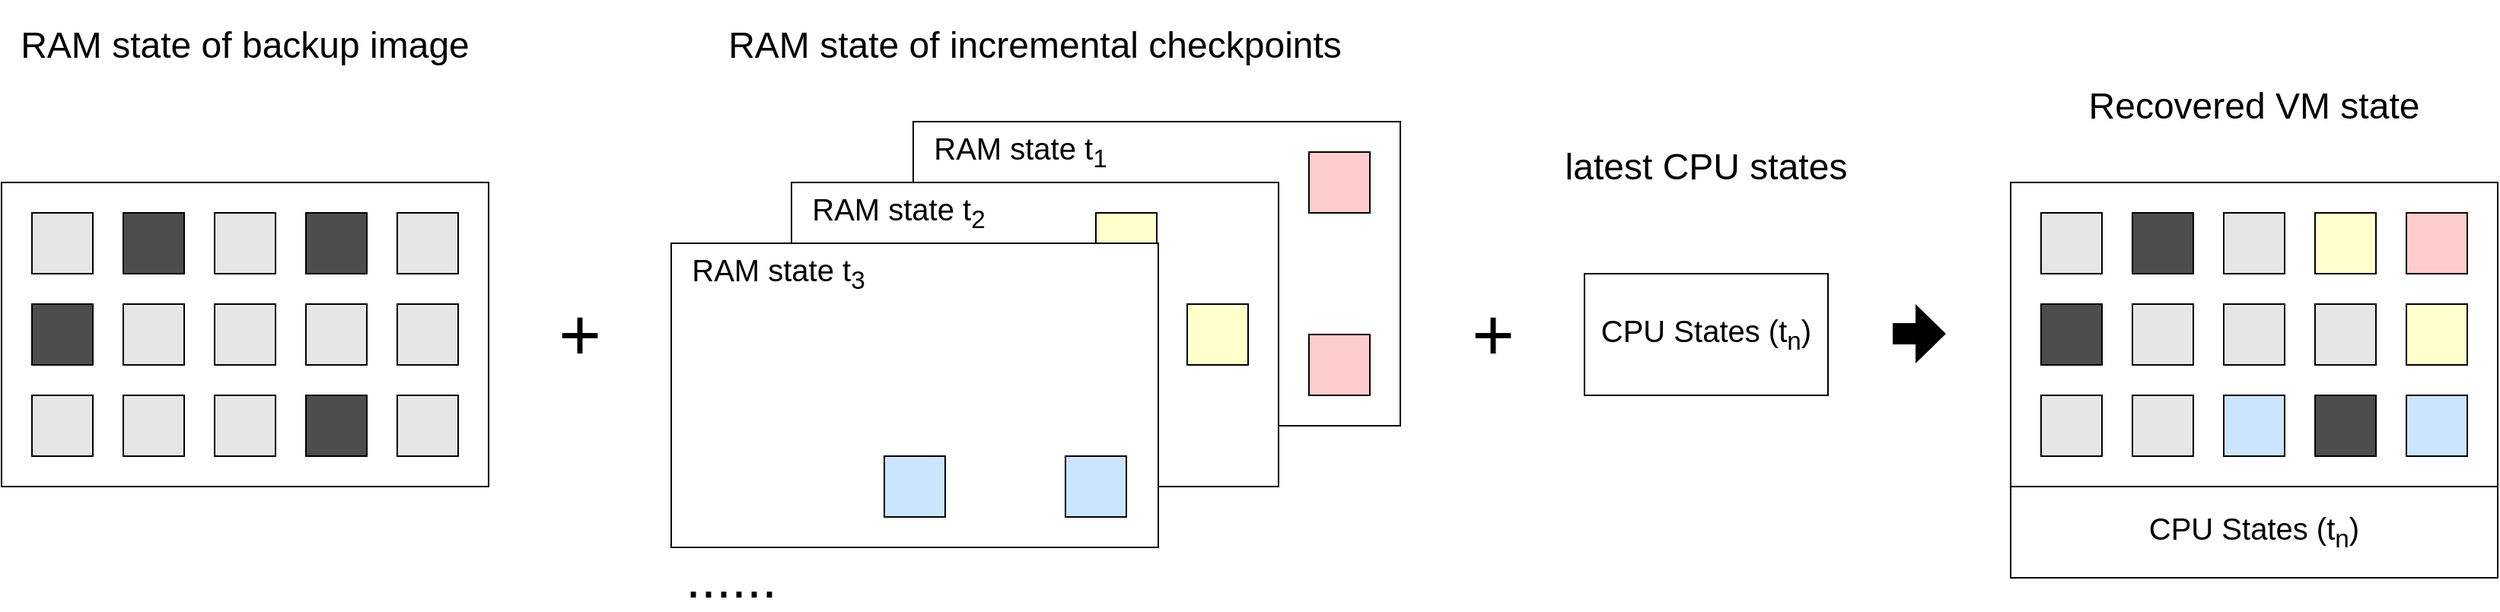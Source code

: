 <mxfile version="21.5.2" type="github">
  <diagram name="第 1 页" id="8ovNmg2u6S_Lj8ZdM1Zn">
    <mxGraphModel dx="2019" dy="-14" grid="1" gridSize="10" guides="1" tooltips="1" connect="1" arrows="1" fold="1" page="1" pageScale="1" pageWidth="827" pageHeight="1169" math="0" shadow="0">
      <root>
        <mxCell id="0" />
        <mxCell id="1" parent="0" />
        <mxCell id="AuYfVdGAeKyRkGSFQCJ4-7" value="" style="rounded=0;whiteSpace=wrap;html=1;" vertex="1" parent="1">
          <mxGeometry x="679" y="1720" width="320" height="200" as="geometry" />
        </mxCell>
        <mxCell id="AuYfVdGAeKyRkGSFQCJ4-8" value="" style="rounded=0;whiteSpace=wrap;html=1;fillColor=#FFCCCC;" vertex="1" parent="1">
          <mxGeometry x="939" y="1740" width="40" height="40" as="geometry" />
        </mxCell>
        <mxCell id="AuYfVdGAeKyRkGSFQCJ4-9" value="" style="rounded=0;whiteSpace=wrap;html=1;fillColor=#FFCCCC;" vertex="1" parent="1">
          <mxGeometry x="939" y="1860" width="40" height="40" as="geometry" />
        </mxCell>
        <mxCell id="AuYfVdGAeKyRkGSFQCJ4-10" value="&lt;font style=&quot;&quot;&gt;&lt;font style=&quot;font-size: 24px;&quot;&gt;RAM state of incremental checkpoints&lt;/font&gt;&lt;br&gt;&lt;/font&gt;" style="text;html=1;strokeColor=none;fillColor=none;align=center;verticalAlign=middle;whiteSpace=wrap;rounded=0;" vertex="1" parent="1">
          <mxGeometry x="539" y="1640" width="440" height="60" as="geometry" />
        </mxCell>
        <mxCell id="AuYfVdGAeKyRkGSFQCJ4-11" value="&lt;font style=&quot;font-size: 20px;&quot;&gt;RAM state&amp;nbsp;t&lt;sub&gt;1&lt;/sub&gt;&lt;/font&gt;" style="text;html=1;strokeColor=none;fillColor=none;align=center;verticalAlign=middle;whiteSpace=wrap;rounded=0;" vertex="1" parent="1">
          <mxGeometry x="680" y="1720" width="139" height="40" as="geometry" />
        </mxCell>
        <mxCell id="AuYfVdGAeKyRkGSFQCJ4-1" value="" style="rounded=0;whiteSpace=wrap;html=1;" vertex="1" parent="1">
          <mxGeometry x="599" y="1760" width="320" height="200" as="geometry" />
        </mxCell>
        <mxCell id="AuYfVdGAeKyRkGSFQCJ4-3" value="" style="rounded=0;whiteSpace=wrap;html=1;fillColor=#FFFFCC;" vertex="1" parent="1">
          <mxGeometry x="859" y="1840" width="40" height="40" as="geometry" />
        </mxCell>
        <mxCell id="AuYfVdGAeKyRkGSFQCJ4-4" value="" style="rounded=0;whiteSpace=wrap;html=1;fillColor=#FFFFCC;" vertex="1" parent="1">
          <mxGeometry x="739" y="1900" width="40" height="40" as="geometry" />
        </mxCell>
        <mxCell id="AuYfVdGAeKyRkGSFQCJ4-5" value="" style="rounded=0;whiteSpace=wrap;html=1;fillColor=#FFFFCC;" vertex="1" parent="1">
          <mxGeometry x="799" y="1780" width="40" height="40" as="geometry" />
        </mxCell>
        <mxCell id="AuYfVdGAeKyRkGSFQCJ4-12" value="&lt;font style=&quot;font-size: 20px;&quot;&gt;RAM state&amp;nbsp;t&lt;sub&gt;2&lt;/sub&gt;&lt;/font&gt;" style="text;html=1;strokeColor=none;fillColor=none;align=center;verticalAlign=middle;whiteSpace=wrap;rounded=0;" vertex="1" parent="1">
          <mxGeometry x="600" y="1760" width="139" height="40" as="geometry" />
        </mxCell>
        <mxCell id="AuYfVdGAeKyRkGSFQCJ4-13" value="" style="rounded=0;whiteSpace=wrap;html=1;" vertex="1" parent="1">
          <mxGeometry x="520" y="1800" width="320" height="200" as="geometry" />
        </mxCell>
        <mxCell id="AuYfVdGAeKyRkGSFQCJ4-14" value="" style="rounded=0;whiteSpace=wrap;html=1;fillColor=#CCE5FF;" vertex="1" parent="1">
          <mxGeometry x="779" y="1940" width="40" height="40" as="geometry" />
        </mxCell>
        <mxCell id="AuYfVdGAeKyRkGSFQCJ4-15" value="" style="rounded=0;whiteSpace=wrap;html=1;fillColor=#CCE5FF;" vertex="1" parent="1">
          <mxGeometry x="660" y="1940" width="40" height="40" as="geometry" />
        </mxCell>
        <mxCell id="AuYfVdGAeKyRkGSFQCJ4-17" value="&lt;font style=&quot;font-size: 20px;&quot;&gt;RAM state&amp;nbsp;t&lt;sub&gt;3&lt;/sub&gt;&lt;/font&gt;" style="text;html=1;strokeColor=none;fillColor=none;align=center;verticalAlign=middle;whiteSpace=wrap;rounded=0;" vertex="1" parent="1">
          <mxGeometry x="521" y="1800" width="139" height="40" as="geometry" />
        </mxCell>
        <mxCell id="AuYfVdGAeKyRkGSFQCJ4-18" value="" style="rounded=0;whiteSpace=wrap;html=1;" vertex="1" parent="1">
          <mxGeometry x="80" y="1760" width="320" height="200" as="geometry" />
        </mxCell>
        <mxCell id="AuYfVdGAeKyRkGSFQCJ4-19" value="" style="rounded=0;whiteSpace=wrap;html=1;fillColor=#E6E6E6;" vertex="1" parent="1">
          <mxGeometry x="100" y="1780" width="40" height="40" as="geometry" />
        </mxCell>
        <mxCell id="AuYfVdGAeKyRkGSFQCJ4-20" value="" style="rounded=0;whiteSpace=wrap;html=1;fillColor=#4D4D4D;" vertex="1" parent="1">
          <mxGeometry x="160" y="1780" width="40" height="40" as="geometry" />
        </mxCell>
        <mxCell id="AuYfVdGAeKyRkGSFQCJ4-21" value="" style="rounded=0;whiteSpace=wrap;html=1;fillColor=#E6E6E6;" vertex="1" parent="1">
          <mxGeometry x="220" y="1780" width="40" height="40" as="geometry" />
        </mxCell>
        <mxCell id="AuYfVdGAeKyRkGSFQCJ4-22" value="" style="rounded=0;whiteSpace=wrap;html=1;fillColor=#4D4D4D;" vertex="1" parent="1">
          <mxGeometry x="280" y="1780" width="40" height="40" as="geometry" />
        </mxCell>
        <mxCell id="AuYfVdGAeKyRkGSFQCJ4-23" value="" style="rounded=0;whiteSpace=wrap;html=1;fillColor=#E6E6E6;" vertex="1" parent="1">
          <mxGeometry x="340" y="1780" width="40" height="40" as="geometry" />
        </mxCell>
        <mxCell id="AuYfVdGAeKyRkGSFQCJ4-24" value="" style="rounded=0;whiteSpace=wrap;html=1;fillColor=#4D4D4D;" vertex="1" parent="1">
          <mxGeometry x="100" y="1840" width="40" height="40" as="geometry" />
        </mxCell>
        <mxCell id="AuYfVdGAeKyRkGSFQCJ4-25" value="" style="rounded=0;whiteSpace=wrap;html=1;fillColor=#E6E6E6;" vertex="1" parent="1">
          <mxGeometry x="160" y="1840" width="40" height="40" as="geometry" />
        </mxCell>
        <mxCell id="AuYfVdGAeKyRkGSFQCJ4-26" value="" style="rounded=0;whiteSpace=wrap;html=1;fillColor=#E6E6E6;" vertex="1" parent="1">
          <mxGeometry x="220" y="1840" width="40" height="40" as="geometry" />
        </mxCell>
        <mxCell id="AuYfVdGAeKyRkGSFQCJ4-27" value="" style="rounded=0;whiteSpace=wrap;html=1;fillColor=#E6E6E6;" vertex="1" parent="1">
          <mxGeometry x="280" y="1840" width="40" height="40" as="geometry" />
        </mxCell>
        <mxCell id="AuYfVdGAeKyRkGSFQCJ4-28" value="" style="rounded=0;whiteSpace=wrap;html=1;fillColor=#E6E6E6;" vertex="1" parent="1">
          <mxGeometry x="340" y="1840" width="40" height="40" as="geometry" />
        </mxCell>
        <mxCell id="AuYfVdGAeKyRkGSFQCJ4-29" value="" style="rounded=0;whiteSpace=wrap;html=1;fillColor=#E6E6E6;" vertex="1" parent="1">
          <mxGeometry x="100" y="1900" width="40" height="40" as="geometry" />
        </mxCell>
        <mxCell id="AuYfVdGAeKyRkGSFQCJ4-30" value="" style="rounded=0;whiteSpace=wrap;html=1;fillColor=#E6E6E6;" vertex="1" parent="1">
          <mxGeometry x="160" y="1900" width="40" height="40" as="geometry" />
        </mxCell>
        <mxCell id="AuYfVdGAeKyRkGSFQCJ4-31" value="" style="rounded=0;whiteSpace=wrap;html=1;fillColor=#E6E6E6;" vertex="1" parent="1">
          <mxGeometry x="220" y="1900" width="40" height="40" as="geometry" />
        </mxCell>
        <mxCell id="AuYfVdGAeKyRkGSFQCJ4-32" value="" style="rounded=0;whiteSpace=wrap;html=1;fillColor=#4D4D4D;" vertex="1" parent="1">
          <mxGeometry x="280" y="1900" width="40" height="40" as="geometry" />
        </mxCell>
        <mxCell id="AuYfVdGAeKyRkGSFQCJ4-33" value="" style="rounded=0;whiteSpace=wrap;html=1;fillColor=#E6E6E6;" vertex="1" parent="1">
          <mxGeometry x="340" y="1900" width="40" height="40" as="geometry" />
        </mxCell>
        <mxCell id="AuYfVdGAeKyRkGSFQCJ4-34" value="&lt;font style=&quot;&quot;&gt;&lt;font style=&quot;font-size: 36px;&quot;&gt;......&lt;/font&gt;&lt;br&gt;&lt;/font&gt;" style="text;html=1;strokeColor=none;fillColor=none;align=center;verticalAlign=middle;whiteSpace=wrap;rounded=0;" vertex="1" parent="1">
          <mxGeometry x="520" y="2000" width="79" height="40" as="geometry" />
        </mxCell>
        <mxCell id="AuYfVdGAeKyRkGSFQCJ4-35" value="&lt;font style=&quot;font-size: 24px;&quot;&gt;RAM state of backup image&lt;/font&gt;" style="text;html=1;strokeColor=none;fillColor=none;align=center;verticalAlign=middle;whiteSpace=wrap;rounded=0;" vertex="1" parent="1">
          <mxGeometry x="80" y="1640" width="320" height="60" as="geometry" />
        </mxCell>
        <mxCell id="AuYfVdGAeKyRkGSFQCJ4-39" value="&lt;font style=&quot;&quot;&gt;&lt;font style=&quot;font-size: 24px;&quot;&gt;latest CPU states&lt;/font&gt;&lt;br&gt;&lt;/font&gt;" style="text;html=1;strokeColor=none;fillColor=none;align=center;verticalAlign=middle;whiteSpace=wrap;rounded=0;" vertex="1" parent="1">
          <mxGeometry x="1100" y="1720" width="200" height="60" as="geometry" />
        </mxCell>
        <mxCell id="AuYfVdGAeKyRkGSFQCJ4-40" value="&lt;font style=&quot;font-size: 20px;&quot;&gt;CPU States (t&lt;sub&gt;n&lt;/sub&gt;)&lt;/font&gt;" style="rounded=0;whiteSpace=wrap;html=1;" vertex="1" parent="1">
          <mxGeometry x="1120" y="1820" width="160" height="80" as="geometry" />
        </mxCell>
        <mxCell id="AuYfVdGAeKyRkGSFQCJ4-41" value="" style="shape=flexArrow;endArrow=classic;html=1;rounded=0;endSize=5;strokeWidth=5;strokeColor=none;fillColor=#000000;fontSize=10;startSize=10;" edge="1" parent="1">
          <mxGeometry width="50" height="50" relative="1" as="geometry">
            <mxPoint x="1320" y="1859.5" as="sourcePoint" />
            <mxPoint x="1360" y="1859.5" as="targetPoint" />
          </mxGeometry>
        </mxCell>
        <mxCell id="AuYfVdGAeKyRkGSFQCJ4-42" value="&lt;font style=&quot;font-size: 48px;&quot;&gt;+&lt;/font&gt;" style="text;html=1;strokeColor=none;fillColor=none;align=center;verticalAlign=middle;whiteSpace=wrap;rounded=0;" vertex="1" parent="1">
          <mxGeometry x="440" y="1840" width="40" height="40" as="geometry" />
        </mxCell>
        <mxCell id="AuYfVdGAeKyRkGSFQCJ4-43" value="&lt;font style=&quot;font-size: 48px;&quot;&gt;+&lt;/font&gt;" style="text;html=1;strokeColor=none;fillColor=none;align=center;verticalAlign=middle;whiteSpace=wrap;rounded=0;" vertex="1" parent="1">
          <mxGeometry x="1040" y="1840" width="40" height="40" as="geometry" />
        </mxCell>
        <mxCell id="AuYfVdGAeKyRkGSFQCJ4-44" value="" style="rounded=0;whiteSpace=wrap;html=1;" vertex="1" parent="1">
          <mxGeometry x="1400" y="1760" width="320" height="200" as="geometry" />
        </mxCell>
        <mxCell id="AuYfVdGAeKyRkGSFQCJ4-45" value="" style="rounded=0;whiteSpace=wrap;html=1;fillColor=#E6E6E6;" vertex="1" parent="1">
          <mxGeometry x="1420" y="1780" width="40" height="40" as="geometry" />
        </mxCell>
        <mxCell id="AuYfVdGAeKyRkGSFQCJ4-46" value="" style="rounded=0;whiteSpace=wrap;html=1;fillColor=#4D4D4D;" vertex="1" parent="1">
          <mxGeometry x="1480" y="1780" width="40" height="40" as="geometry" />
        </mxCell>
        <mxCell id="AuYfVdGAeKyRkGSFQCJ4-47" value="" style="rounded=0;whiteSpace=wrap;html=1;fillColor=#E6E6E6;" vertex="1" parent="1">
          <mxGeometry x="1540" y="1780" width="40" height="40" as="geometry" />
        </mxCell>
        <mxCell id="AuYfVdGAeKyRkGSFQCJ4-48" value="" style="rounded=0;whiteSpace=wrap;html=1;fillColor=#FFFFCC;" vertex="1" parent="1">
          <mxGeometry x="1600" y="1780" width="40" height="40" as="geometry" />
        </mxCell>
        <mxCell id="AuYfVdGAeKyRkGSFQCJ4-49" value="" style="rounded=0;whiteSpace=wrap;html=1;fillColor=#FFCCCC;" vertex="1" parent="1">
          <mxGeometry x="1660" y="1780" width="40" height="40" as="geometry" />
        </mxCell>
        <mxCell id="AuYfVdGAeKyRkGSFQCJ4-50" value="" style="rounded=0;whiteSpace=wrap;html=1;fillColor=#4D4D4D;" vertex="1" parent="1">
          <mxGeometry x="1420" y="1840" width="40" height="40" as="geometry" />
        </mxCell>
        <mxCell id="AuYfVdGAeKyRkGSFQCJ4-51" value="" style="rounded=0;whiteSpace=wrap;html=1;fillColor=#E6E6E6;" vertex="1" parent="1">
          <mxGeometry x="1480" y="1840" width="40" height="40" as="geometry" />
        </mxCell>
        <mxCell id="AuYfVdGAeKyRkGSFQCJ4-52" value="" style="rounded=0;whiteSpace=wrap;html=1;fillColor=#E6E6E6;" vertex="1" parent="1">
          <mxGeometry x="1540" y="1840" width="40" height="40" as="geometry" />
        </mxCell>
        <mxCell id="AuYfVdGAeKyRkGSFQCJ4-53" value="" style="rounded=0;whiteSpace=wrap;html=1;fillColor=#E6E6E6;" vertex="1" parent="1">
          <mxGeometry x="1600" y="1840" width="40" height="40" as="geometry" />
        </mxCell>
        <mxCell id="AuYfVdGAeKyRkGSFQCJ4-54" value="" style="rounded=0;whiteSpace=wrap;html=1;fillColor=#FFFFCC;" vertex="1" parent="1">
          <mxGeometry x="1660" y="1840" width="40" height="40" as="geometry" />
        </mxCell>
        <mxCell id="AuYfVdGAeKyRkGSFQCJ4-55" value="" style="rounded=0;whiteSpace=wrap;html=1;fillColor=#E6E6E6;" vertex="1" parent="1">
          <mxGeometry x="1420" y="1900" width="40" height="40" as="geometry" />
        </mxCell>
        <mxCell id="AuYfVdGAeKyRkGSFQCJ4-56" value="" style="rounded=0;whiteSpace=wrap;html=1;fillColor=#E6E6E6;" vertex="1" parent="1">
          <mxGeometry x="1480" y="1900" width="40" height="40" as="geometry" />
        </mxCell>
        <mxCell id="AuYfVdGAeKyRkGSFQCJ4-57" value="" style="rounded=0;whiteSpace=wrap;html=1;fillColor=#CCE5FF;" vertex="1" parent="1">
          <mxGeometry x="1540" y="1900" width="40" height="40" as="geometry" />
        </mxCell>
        <mxCell id="AuYfVdGAeKyRkGSFQCJ4-58" value="" style="rounded=0;whiteSpace=wrap;html=1;fillColor=#4D4D4D;" vertex="1" parent="1">
          <mxGeometry x="1600" y="1900" width="40" height="40" as="geometry" />
        </mxCell>
        <mxCell id="AuYfVdGAeKyRkGSFQCJ4-59" value="" style="rounded=0;whiteSpace=wrap;html=1;fillColor=#CCE5FF;" vertex="1" parent="1">
          <mxGeometry x="1660" y="1900" width="40" height="40" as="geometry" />
        </mxCell>
        <mxCell id="AuYfVdGAeKyRkGSFQCJ4-60" value="&lt;font style=&quot;font-size: 20px;&quot;&gt;CPU States (t&lt;sub&gt;n&lt;/sub&gt;)&lt;/font&gt;" style="rounded=0;whiteSpace=wrap;html=1;" vertex="1" parent="1">
          <mxGeometry x="1400" y="1960" width="320" height="60" as="geometry" />
        </mxCell>
        <mxCell id="AuYfVdGAeKyRkGSFQCJ4-61" value="&lt;font style=&quot;&quot;&gt;&lt;font style=&quot;font-size: 24px;&quot;&gt;Recovered VM state&lt;/font&gt;&lt;br&gt;&lt;/font&gt;" style="text;html=1;strokeColor=none;fillColor=none;align=center;verticalAlign=middle;whiteSpace=wrap;rounded=0;" vertex="1" parent="1">
          <mxGeometry x="1420" y="1680" width="280" height="60" as="geometry" />
        </mxCell>
      </root>
    </mxGraphModel>
  </diagram>
</mxfile>

